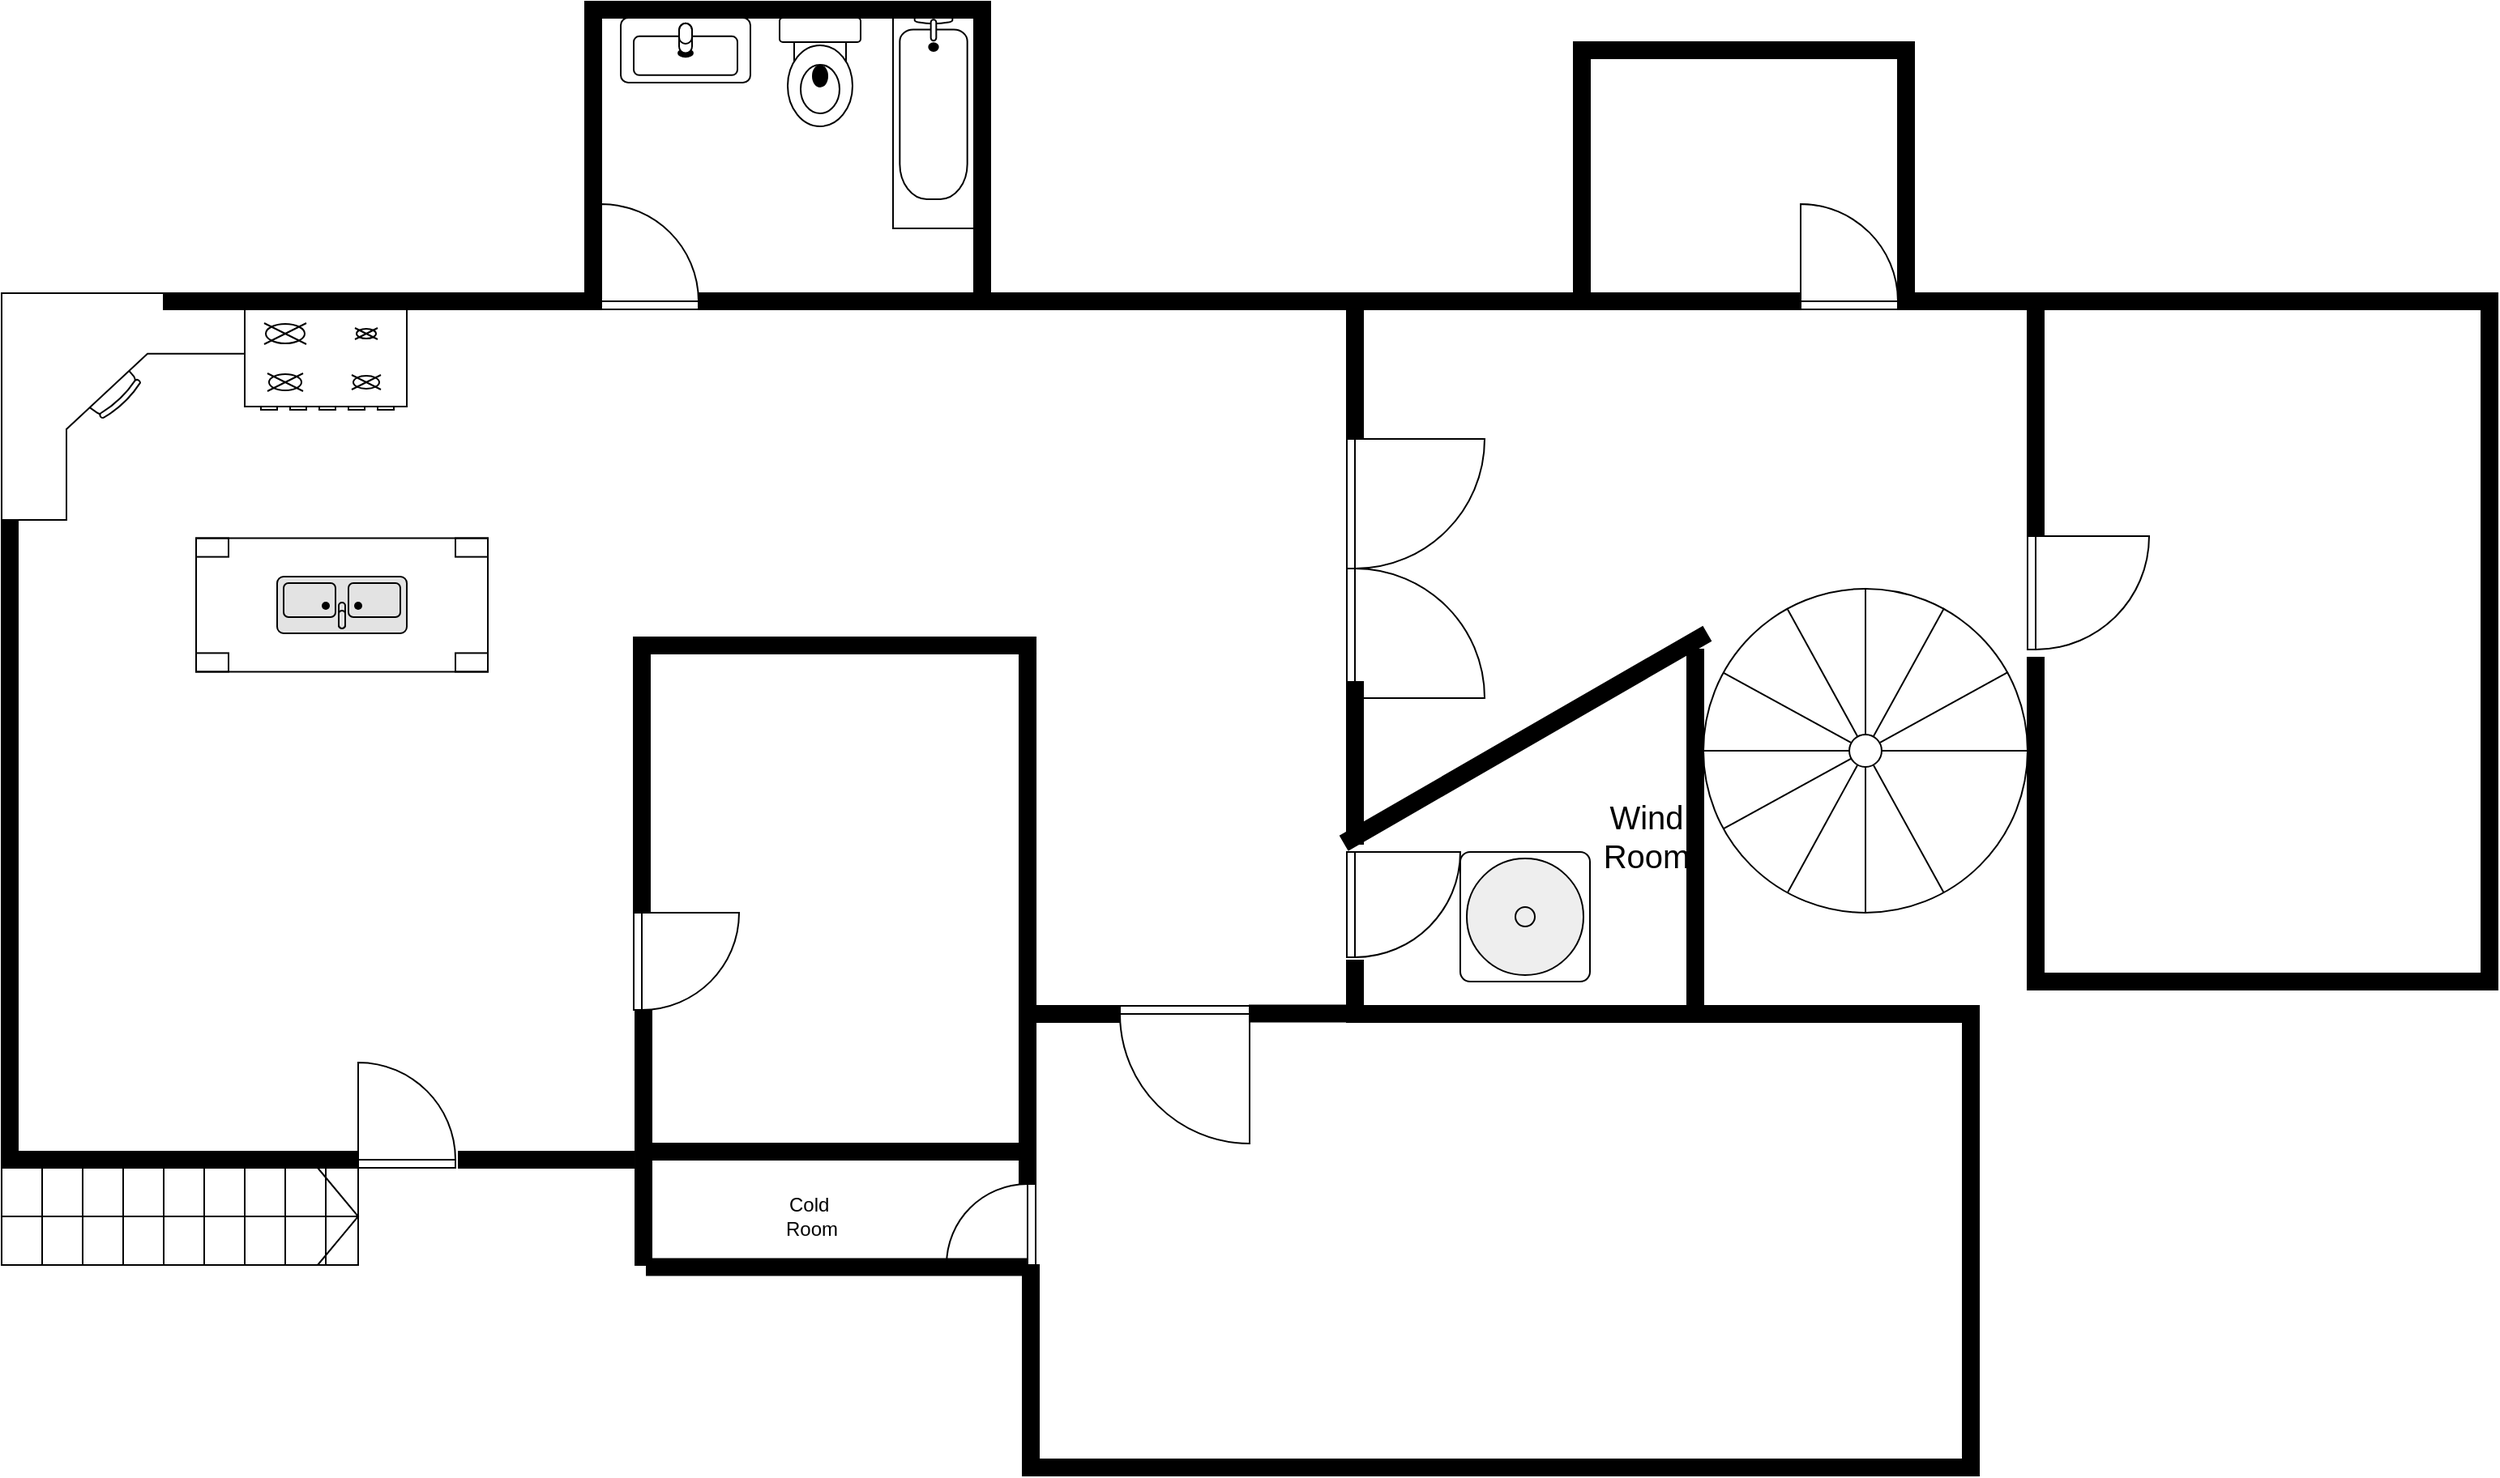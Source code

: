 <mxfile version="12.6.7" type="github"><diagram name="Page-1" id="38b20595-45e3-9b7f-d5ca-b57f44c5b66d"><mxGraphModel dx="2076" dy="998" grid="1" gridSize="10" guides="1" tooltips="1" connect="1" arrows="1" fold="1" page="1" pageScale="1" pageWidth="827" pageHeight="1169" background="#ffffff" math="0" shadow="0"><root><mxCell id="0"/><mxCell id="1" parent="0"/><mxCell id="AZFi9vsVqzlmOt0skRZ3-1" value="" style="verticalLabelPosition=bottom;html=1;verticalAlign=top;align=center;shape=mxgraph.floorplan.wallCorner;fillColor=#000000;direction=north" vertex="1" parent="1"><mxGeometry x="40" y="630" width="220" height="100" as="geometry"/></mxCell><mxCell id="AZFi9vsVqzlmOt0skRZ3-2" value="" style="verticalLabelPosition=bottom;html=1;verticalAlign=top;align=center;shape=mxgraph.floorplan.wall;fillColor=#000000;direction=south;" vertex="1" parent="1"><mxGeometry x="40" y="530" width="10" height="100" as="geometry"/></mxCell><mxCell id="AZFi9vsVqzlmOt0skRZ3-3" value="" style="verticalLabelPosition=bottom;html=1;verticalAlign=top;align=center;shape=mxgraph.floorplan.wall;fillColor=#000000;direction=south;" vertex="1" parent="1"><mxGeometry x="40" y="430" width="10" height="100" as="geometry"/></mxCell><mxCell id="AZFi9vsVqzlmOt0skRZ3-4" value="" style="verticalLabelPosition=bottom;html=1;verticalAlign=top;align=center;shape=mxgraph.floorplan.wall;fillColor=#000000;direction=south;" vertex="1" parent="1"><mxGeometry x="40" y="290" width="10" height="140" as="geometry"/></mxCell><mxCell id="AZFi9vsVqzlmOt0skRZ3-6" value="" style="verticalLabelPosition=bottom;html=1;verticalAlign=top;align=center;shape=mxgraph.floorplan.doorRight;aspect=fixed;direction=west;" vertex="1" parent="1"><mxGeometry x="260" y="666.25" width="60" height="63.75" as="geometry"/></mxCell><mxCell id="AZFi9vsVqzlmOt0skRZ3-7" value="" style="verticalLabelPosition=bottom;html=1;verticalAlign=top;align=center;shape=mxgraph.floorplan.stairs;" vertex="1" parent="1"><mxGeometry x="40" y="730" width="220" height="60" as="geometry"/></mxCell><mxCell id="AZFi9vsVqzlmOt0skRZ3-8" value="" style="verticalLabelPosition=bottom;html=1;verticalAlign=top;align=center;shape=mxgraph.floorplan.desk_corner;fontFamily=Helvetica;fontSize=12;" vertex="1" parent="1"><mxGeometry x="40" y="190" width="150" height="140" as="geometry"/></mxCell><mxCell id="AZFi9vsVqzlmOt0skRZ3-9" value="" style="verticalLabelPosition=bottom;html=1;verticalAlign=top;align=center;shape=mxgraph.floorplan.wall;fillColor=#000000;" vertex="1" parent="1"><mxGeometry x="140" y="190" width="260" height="10" as="geometry"/></mxCell><mxCell id="AZFi9vsVqzlmOt0skRZ3-10" value="" style="verticalLabelPosition=bottom;html=1;verticalAlign=top;align=center;shape=mxgraph.floorplan.wall;fillColor=#000000;direction=south;" vertex="1" parent="1"><mxGeometry x="400" y="10" width="10" height="190" as="geometry"/></mxCell><mxCell id="AZFi9vsVqzlmOt0skRZ3-11" value="" style="verticalLabelPosition=bottom;html=1;verticalAlign=top;align=center;shape=mxgraph.floorplan.wall;fillColor=#000000;" vertex="1" parent="1"><mxGeometry x="410" y="10" width="240" height="10" as="geometry"/></mxCell><mxCell id="AZFi9vsVqzlmOt0skRZ3-12" value="" style="verticalLabelPosition=bottom;html=1;verticalAlign=top;align=center;shape=mxgraph.floorplan.wall;fillColor=#000000;direction=south;" vertex="1" parent="1"><mxGeometry x="640" y="20" width="10" height="180" as="geometry"/></mxCell><mxCell id="AZFi9vsVqzlmOt0skRZ3-13" value="" style="verticalLabelPosition=bottom;html=1;verticalAlign=top;align=center;shape=mxgraph.floorplan.wall;fillColor=#000000;" vertex="1" parent="1"><mxGeometry x="470" y="190" width="180" height="10" as="geometry"/></mxCell><mxCell id="AZFi9vsVqzlmOt0skRZ3-15" value="" style="verticalLabelPosition=bottom;html=1;verticalAlign=top;align=center;shape=mxgraph.floorplan.wall;fillColor=#000000;" vertex="1" parent="1"><mxGeometry x="322" y="720" width="108" height="10" as="geometry"/></mxCell><mxCell id="AZFi9vsVqzlmOt0skRZ3-14" value="" style="verticalLabelPosition=bottom;html=1;verticalAlign=top;align=center;shape=mxgraph.floorplan.doorRight;aspect=fixed;direction=west;" vertex="1" parent="1"><mxGeometry x="410" y="136.25" width="60" height="63.75" as="geometry"/></mxCell><mxCell id="AZFi9vsVqzlmOt0skRZ3-17" value="" style="verticalLabelPosition=bottom;html=1;verticalAlign=top;align=center;shape=mxgraph.floorplan.bathtub;direction=south;" vertex="1" parent="1"><mxGeometry x="590" y="20" width="50" height="130" as="geometry"/></mxCell><mxCell id="AZFi9vsVqzlmOt0skRZ3-18" value="" style="verticalLabelPosition=bottom;html=1;verticalAlign=top;align=center;shape=mxgraph.floorplan.toilet;" vertex="1" parent="1"><mxGeometry x="520" y="20" width="50" height="67" as="geometry"/></mxCell><mxCell id="AZFi9vsVqzlmOt0skRZ3-19" value="" style="verticalLabelPosition=bottom;html=1;verticalAlign=top;align=center;shape=mxgraph.floorplan.sink_2;" vertex="1" parent="1"><mxGeometry x="422" y="20" width="80" height="40" as="geometry"/></mxCell><mxCell id="AZFi9vsVqzlmOt0skRZ3-22" value="" style="verticalLabelPosition=bottom;html=1;verticalAlign=top;align=center;shape=mxgraph.floorplan.range_1;" vertex="1" parent="1"><mxGeometry x="190" y="200" width="100" height="62" as="geometry"/></mxCell><mxCell id="AZFi9vsVqzlmOt0skRZ3-23" value="" style="verticalLabelPosition=bottom;html=1;verticalAlign=top;align=center;shape=mxgraph.floorplan.wall;fillColor=#000000;direction=south;" vertex="1" parent="1"><mxGeometry x="430.01" y="632.5" width="12" height="157.5" as="geometry"/></mxCell><mxCell id="AZFi9vsVqzlmOt0skRZ3-25" value="" style="verticalLabelPosition=bottom;html=1;verticalAlign=top;align=center;shape=mxgraph.floorplan.doorRight;aspect=fixed;direction=north;" vertex="1" parent="1"><mxGeometry x="430.005" y="572.495" width="63.75" height="60" as="geometry"/></mxCell><mxCell id="AZFi9vsVqzlmOt0skRZ3-26" value="" style="verticalLabelPosition=bottom;html=1;verticalAlign=top;align=center;shape=mxgraph.floorplan.wall;fillColor=#000000;direction=south;" vertex="1" parent="1"><mxGeometry x="430" y="402.5" width="10" height="169.99" as="geometry"/></mxCell><mxCell id="AZFi9vsVqzlmOt0skRZ3-28" value="" style="verticalLabelPosition=bottom;html=1;verticalAlign=top;align=center;shape=mxgraph.floorplan.wall;fillColor=#000000;" vertex="1" parent="1"><mxGeometry x="438.01" y="402.5" width="240" height="10" as="geometry"/></mxCell><mxCell id="AZFi9vsVqzlmOt0skRZ3-29" value="" style="verticalLabelPosition=bottom;html=1;verticalAlign=top;align=center;shape=mxgraph.floorplan.wall;fillColor=#000000;direction=south;" vertex="1" parent="1"><mxGeometry x="668.01" y="412.5" width="10" height="327.5" as="geometry"/></mxCell><mxCell id="AZFi9vsVqzlmOt0skRZ3-30" value="" style="verticalLabelPosition=bottom;html=1;verticalAlign=top;align=center;shape=mxgraph.floorplan.wall;fillColor=#000000;" vertex="1" parent="1"><mxGeometry x="438.01" y="722.5" width="240" height="137.5" as="geometry"/></mxCell><mxCell id="AZFi9vsVqzlmOt0skRZ3-31" value="" style="verticalLabelPosition=bottom;html=1;verticalAlign=top;align=center;shape=mxgraph.floorplan.sink_double;fillColor=#E3E3E3;direction=west;" vertex="1" parent="1"><mxGeometry x="210" y="365" width="80" height="35" as="geometry"/></mxCell><mxCell id="AZFi9vsVqzlmOt0skRZ3-33" value="" style="verticalLabelPosition=bottom;html=1;verticalAlign=top;align=center;shape=mxgraph.floorplan.table;fillColor=none;" vertex="1" parent="1"><mxGeometry x="160" y="341.25" width="180" height="82.5" as="geometry"/></mxCell><mxCell id="AZFi9vsVqzlmOt0skRZ3-34" value="" style="verticalLabelPosition=bottom;html=1;verticalAlign=top;align=center;shape=mxgraph.floorplan.wall;fillColor=#000000;" vertex="1" parent="1"><mxGeometry x="650" y="190" width="500" height="10" as="geometry"/></mxCell><mxCell id="AZFi9vsVqzlmOt0skRZ3-35" value="" style="verticalLabelPosition=bottom;html=1;verticalAlign=top;align=center;shape=mxgraph.floorplan.wall;fillColor=#000000;direction=south;" vertex="1" parent="1"><mxGeometry x="870" y="210" height="70" as="geometry"/></mxCell><mxCell id="AZFi9vsVqzlmOt0skRZ3-36" value="" style="verticalLabelPosition=bottom;html=1;verticalAlign=top;align=center;shape=mxgraph.floorplan.doorDouble;aspect=fixed;fillColor=none;direction=north;" vertex="1" parent="1"><mxGeometry x="870" y="280" width="85" height="160" as="geometry"/></mxCell><mxCell id="AZFi9vsVqzlmOt0skRZ3-40" value="" style="verticalLabelPosition=bottom;html=1;verticalAlign=top;align=center;shape=mxgraph.floorplan.doorRight;aspect=fixed;direction=north;" vertex="1" parent="1"><mxGeometry x="870" y="535" width="69.06" height="65" as="geometry"/></mxCell><mxCell id="AZFi9vsVqzlmOt0skRZ3-42" value="" style="verticalLabelPosition=bottom;html=1;verticalAlign=top;align=center;shape=mxgraph.floorplan.doorRight;aspect=fixed;direction=east;" vertex="1" parent="1"><mxGeometry x="730" y="630" width="80" height="84.99" as="geometry"/></mxCell><mxCell id="AZFi9vsVqzlmOt0skRZ3-44" value="" style="verticalLabelPosition=bottom;html=1;verticalAlign=top;align=center;shape=mxgraph.floorplan.water_cooler;fillColor=none;" vertex="1" parent="1"><mxGeometry x="940" y="535" width="80" height="80" as="geometry"/></mxCell><mxCell id="AZFi9vsVqzlmOt0skRZ3-46" value="" style="verticalLabelPosition=bottom;html=1;verticalAlign=top;align=center;shape=mxgraph.floorplan.wall;fillColor=#000000;direction=south;" vertex="1" parent="1"><mxGeometry x="870" y="602" width="10" height="38" as="geometry"/></mxCell><mxCell id="AZFi9vsVqzlmOt0skRZ3-47" value="&lt;font style=&quot;font-size: 20px&quot;&gt;Wind Room&lt;/font&gt;" style="text;html=1;strokeColor=none;fillColor=none;align=center;verticalAlign=middle;whiteSpace=wrap;rounded=0;" vertex="1" parent="1"><mxGeometry x="1020" y="500" width="70" height="50" as="geometry"/></mxCell><mxCell id="AZFi9vsVqzlmOt0skRZ3-48" value="" style="verticalLabelPosition=bottom;html=1;verticalAlign=top;align=center;shape=mxgraph.floorplan.wall;fillColor=#000000;rotation=-30;" vertex="1" parent="1"><mxGeometry x="851.25" y="459.85" width="258.04" height="10" as="geometry"/></mxCell><mxCell id="AZFi9vsVqzlmOt0skRZ3-49" value="" style="verticalLabelPosition=bottom;html=1;verticalAlign=top;align=center;shape=mxgraph.floorplan.wall;fillColor=#000000;direction=north;" vertex="1" parent="1"><mxGeometry x="1060" y="410" width="50" height="230" as="geometry"/></mxCell><mxCell id="AZFi9vsVqzlmOt0skRZ3-50" value="" style="verticalLabelPosition=bottom;html=1;verticalAlign=top;align=center;shape=mxgraph.floorplan.wall;fillColor=#000000;" vertex="1" parent="1"><mxGeometry x="880" y="630" width="370" height="10" as="geometry"/></mxCell><mxCell id="AZFi9vsVqzlmOt0skRZ3-51" value="" style="verticalLabelPosition=bottom;html=1;verticalAlign=top;align=center;shape=mxgraph.floorplan.spiral_stairs;fillColor=none;" vertex="1" parent="1"><mxGeometry x="1090" y="372.49" width="200" height="200" as="geometry"/></mxCell><mxCell id="AZFi9vsVqzlmOt0skRZ3-52" value="" style="verticalLabelPosition=bottom;html=1;verticalAlign=top;align=center;shape=mxgraph.floorplan.wall;fillColor=#000000;direction=south;" vertex="1" parent="1"><mxGeometry x="870" y="430" width="10" height="100" as="geometry"/></mxCell><mxCell id="AZFi9vsVqzlmOt0skRZ3-53" value="" style="verticalLabelPosition=bottom;html=1;verticalAlign=top;align=center;shape=mxgraph.floorplan.wall;fillColor=#000000;direction=south;" vertex="1" parent="1"><mxGeometry x="870" y="200" width="10" height="80" as="geometry"/></mxCell><mxCell id="AZFi9vsVqzlmOt0skRZ3-54" value="" style="verticalLabelPosition=bottom;html=1;verticalAlign=top;align=center;shape=mxgraph.floorplan.doorRight;aspect=fixed;direction=north;" vertex="1" parent="1"><mxGeometry x="1290" y="340" width="74.38" height="70" as="geometry"/></mxCell><mxCell id="AZFi9vsVqzlmOt0skRZ3-55" value="" style="verticalLabelPosition=bottom;html=1;verticalAlign=top;align=center;shape=mxgraph.floorplan.wall;fillColor=#000000;direction=south;" vertex="1" parent="1"><mxGeometry x="1290" y="190" width="10" height="150" as="geometry"/></mxCell><mxCell id="AZFi9vsVqzlmOt0skRZ3-59" value="" style="verticalLabelPosition=bottom;html=1;verticalAlign=top;align=center;shape=mxgraph.floorplan.wall;fillColor=#000000;" vertex="1" parent="1"><mxGeometry x="678.01" y="910" width="582" height="10" as="geometry"/></mxCell><mxCell id="AZFi9vsVqzlmOt0skRZ3-60" value="" style="verticalLabelPosition=bottom;html=1;verticalAlign=top;align=center;shape=mxgraph.floorplan.wall;fillColor=#000000;direction=south;" vertex="1" parent="1"><mxGeometry x="1250" y="630" width="10" height="290" as="geometry"/></mxCell><mxCell id="AZFi9vsVqzlmOt0skRZ3-61" value="" style="verticalLabelPosition=bottom;html=1;verticalAlign=top;align=center;shape=mxgraph.floorplan.wall;fillColor=#000000;" vertex="1" parent="1"><mxGeometry x="678" y="630" width="52" height="10" as="geometry"/></mxCell><mxCell id="AZFi9vsVqzlmOt0skRZ3-62" value="" style="verticalLabelPosition=bottom;html=1;verticalAlign=top;align=center;shape=mxgraph.floorplan.wall;fillColor=#000000;" vertex="1" parent="1"><mxGeometry x="810" y="603.25" width="59" height="63" as="geometry"/></mxCell><mxCell id="AZFi9vsVqzlmOt0skRZ3-63" value="" style="verticalLabelPosition=bottom;html=1;verticalAlign=top;align=center;shape=mxgraph.floorplan.doorRight;aspect=fixed;direction=west;" vertex="1" parent="1"><mxGeometry x="1150.005" y="136.255" width="60" height="63.75" as="geometry"/></mxCell><mxCell id="AZFi9vsVqzlmOt0skRZ3-64" value="" style="verticalLabelPosition=bottom;html=1;verticalAlign=top;align=center;shape=mxgraph.floorplan.wall;fillColor=#000000;" vertex="1" parent="1"><mxGeometry x="1210" y="190" width="80" height="10" as="geometry"/></mxCell><mxCell id="AZFi9vsVqzlmOt0skRZ3-67" value="" style="verticalLabelPosition=bottom;html=1;verticalAlign=top;align=center;shape=mxgraph.floorplan.wall;fillColor=#000000;" vertex="1" parent="1"><mxGeometry x="440" y="715" width="230" height="10" as="geometry"/></mxCell><mxCell id="AZFi9vsVqzlmOt0skRZ3-68" value="" style="verticalLabelPosition=bottom;html=1;verticalAlign=top;align=center;shape=mxgraph.floorplan.doorRight;aspect=fixed;direction=south;" vertex="1" parent="1"><mxGeometry x="624.88" y="740" width="53.12" height="50" as="geometry"/></mxCell><mxCell id="AZFi9vsVqzlmOt0skRZ3-69" value="" style="verticalLabelPosition=bottom;html=1;verticalAlign=top;align=center;shape=mxgraph.floorplan.wall;fillColor=#000000;direction=south;" vertex="1" parent="1"><mxGeometry x="670" y="790" width="10" height="130" as="geometry"/></mxCell><mxCell id="AZFi9vsVqzlmOt0skRZ3-70" value="" style="verticalLabelPosition=bottom;html=1;verticalAlign=top;align=center;shape=mxgraph.floorplan.wall;fillColor=#000000;" vertex="1" parent="1"><mxGeometry x="1010" y="35" width="210" height="10" as="geometry"/></mxCell><mxCell id="AZFi9vsVqzlmOt0skRZ3-72" value="" style="verticalLabelPosition=bottom;html=1;verticalAlign=top;align=center;shape=mxgraph.floorplan.wall;fillColor=#000000;direction=south;" vertex="1" parent="1"><mxGeometry x="1210.01" y="40" width="10" height="150" as="geometry"/></mxCell><mxCell id="AZFi9vsVqzlmOt0skRZ3-73" value="" style="verticalLabelPosition=bottom;html=1;verticalAlign=top;align=center;shape=mxgraph.floorplan.wall;fillColor=#000000;direction=south;" vertex="1" parent="1"><mxGeometry x="1290" y="415" width="10" height="205" as="geometry"/></mxCell><mxCell id="AZFi9vsVqzlmOt0skRZ3-74" value="" style="verticalLabelPosition=bottom;html=1;verticalAlign=top;align=center;shape=mxgraph.floorplan.wall;fillColor=#000000;" vertex="1" parent="1"><mxGeometry x="1300" y="610" width="280" height="10" as="geometry"/></mxCell><mxCell id="AZFi9vsVqzlmOt0skRZ3-75" value="" style="verticalLabelPosition=bottom;html=1;verticalAlign=top;align=center;shape=mxgraph.floorplan.wall;fillColor=#000000;direction=south;" vertex="1" parent="1"><mxGeometry x="1570" y="190" width="10" height="425" as="geometry"/></mxCell><mxCell id="AZFi9vsVqzlmOt0skRZ3-76" value="" style="verticalLabelPosition=bottom;html=1;verticalAlign=top;align=center;shape=mxgraph.floorplan.wall;fillColor=#000000;" vertex="1" parent="1"><mxGeometry x="1300" y="190" width="270" height="10" as="geometry"/></mxCell><mxCell id="AZFi9vsVqzlmOt0skRZ3-79" value="" style="verticalLabelPosition=bottom;html=1;verticalAlign=top;align=center;shape=mxgraph.floorplan.wall;fillColor=#000000;direction=south;" vertex="1" parent="1"><mxGeometry x="1010" y="40" width="10" height="150" as="geometry"/></mxCell><mxCell id="AZFi9vsVqzlmOt0skRZ3-80" value="Cold&amp;nbsp;&lt;br&gt;Room" style="text;html=1;strokeColor=none;fillColor=none;align=center;verticalAlign=middle;whiteSpace=wrap;rounded=0;" vertex="1" parent="1"><mxGeometry x="430.01" y="710" width="220" height="100" as="geometry"/></mxCell></root></mxGraphModel></diagram></mxfile>